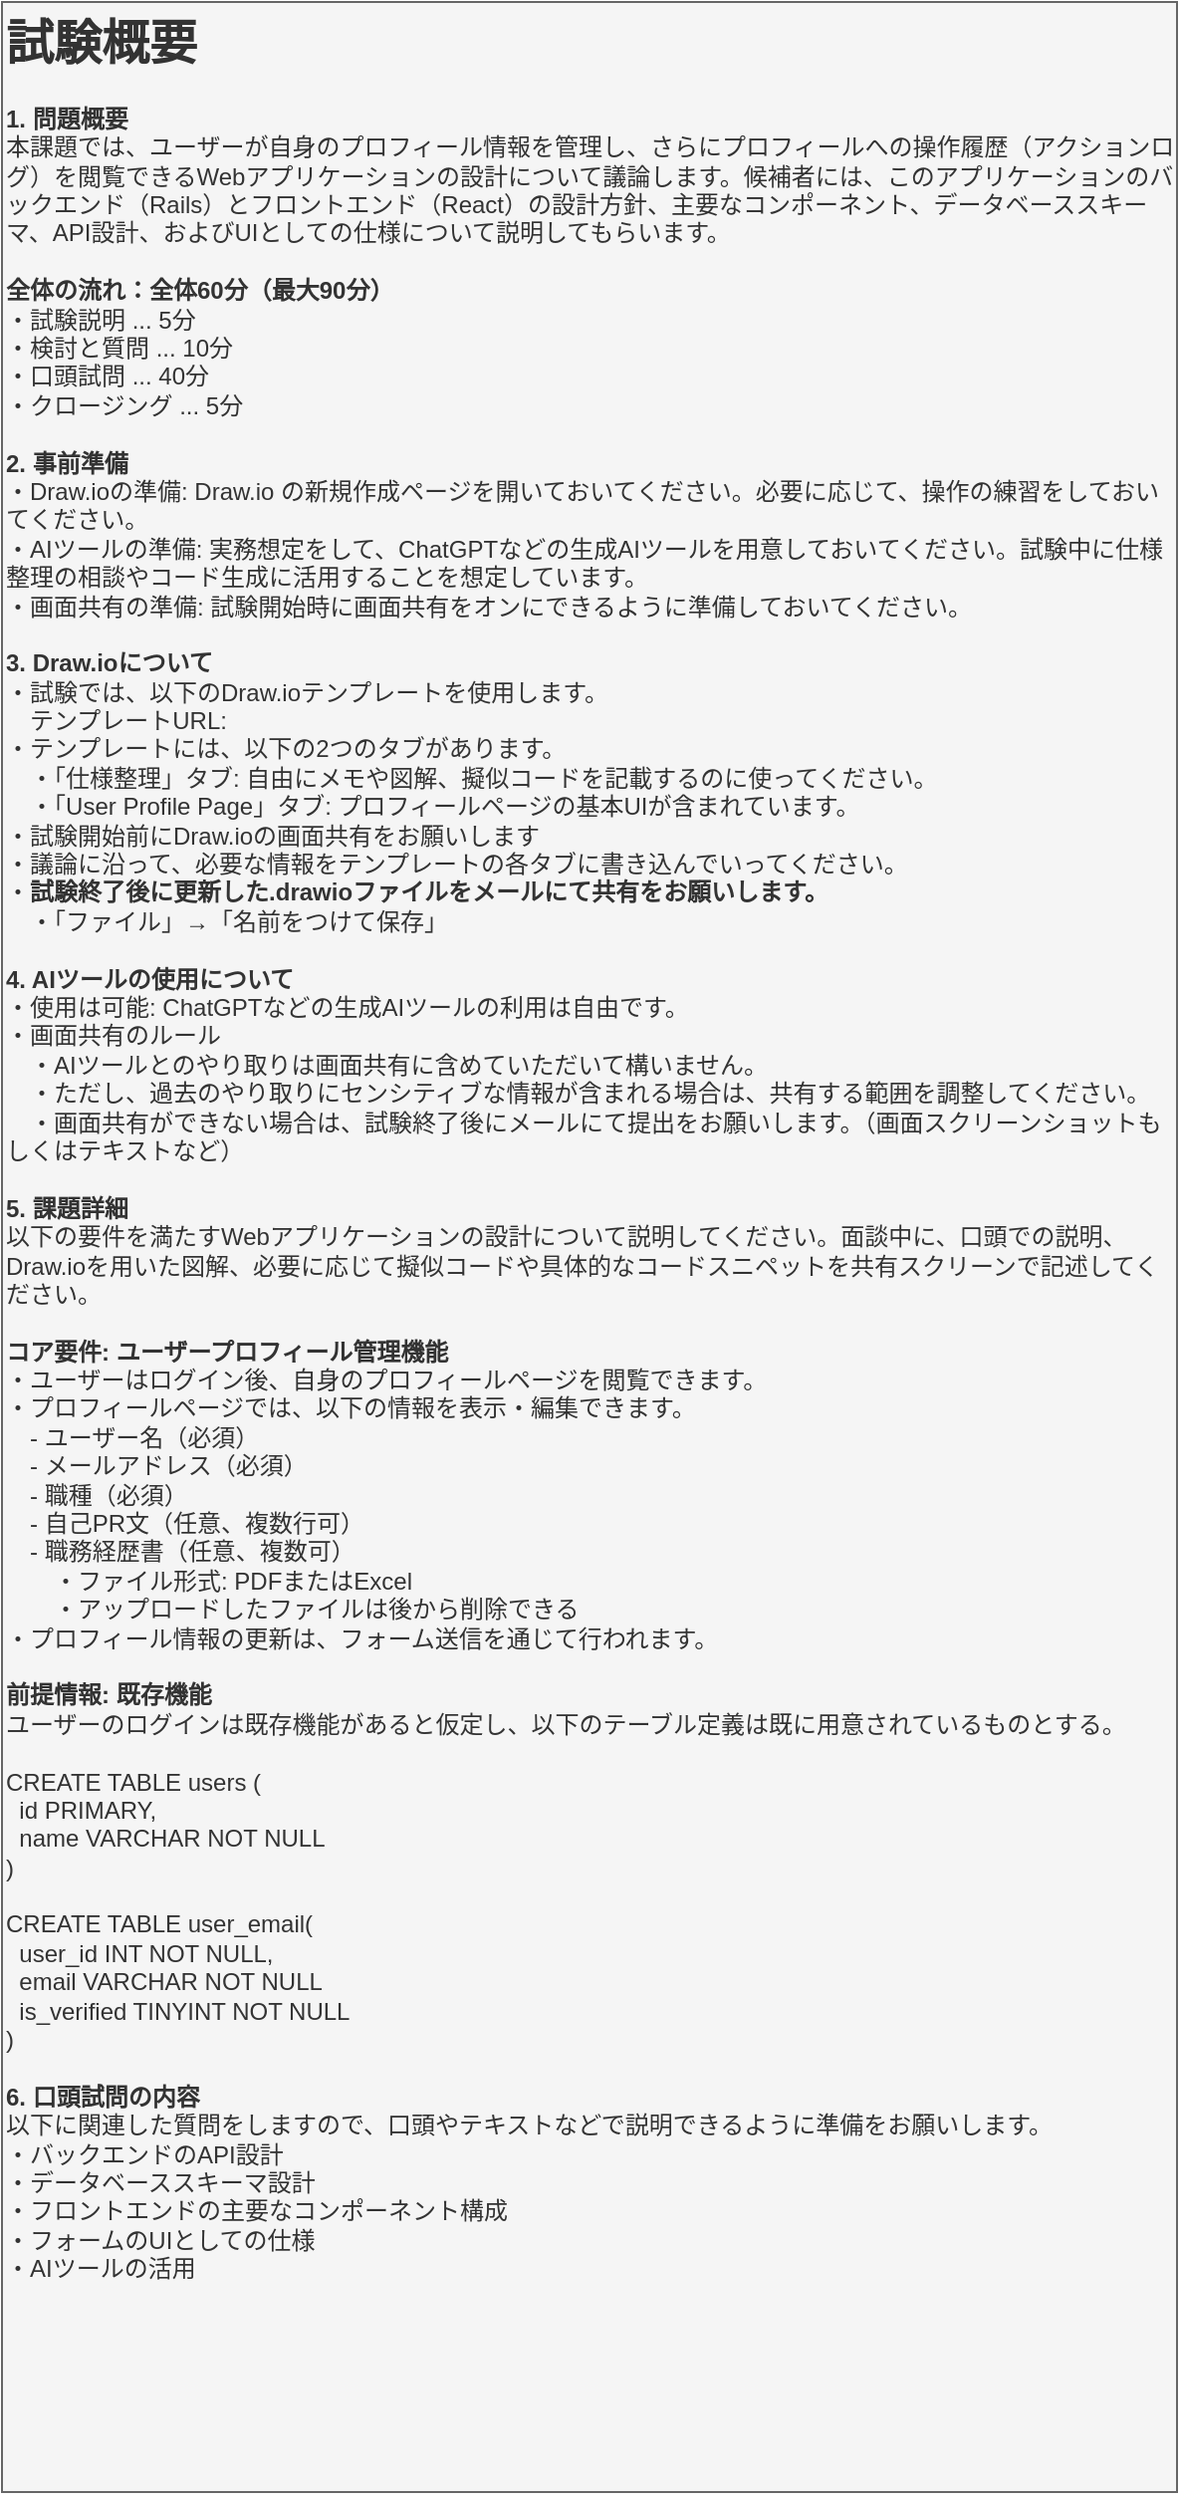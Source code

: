 <mxfile version="28.1.2" pages="3">
  <diagram id="C5RBs43oDa-KdzZeNtuy" name="試験概要">
    <mxGraphModel dx="1019" dy="547" grid="1" gridSize="10" guides="1" tooltips="1" connect="1" arrows="1" fold="1" page="1" pageScale="1" pageWidth="827" pageHeight="1169" math="0" shadow="0">
      <root>
        <mxCell id="WIyWlLk6GJQsqaUBKTNV-0" />
        <mxCell id="WIyWlLk6GJQsqaUBKTNV-1" parent="WIyWlLk6GJQsqaUBKTNV-0" />
        <mxCell id="aGybI54biNBIFPuGLW5Z-0" value="&lt;h1 style=&quot;margin-top: 0px;&quot;&gt;試験概要&lt;/h1&gt;&lt;div&gt;&lt;b&gt;1. 問題概要&lt;/b&gt;&lt;/div&gt;&lt;div&gt;本課題では、ユーザーが自身のプロフィール情報を管理し、さらにプロフィールへの操作履歴（アクションログ）を閲覧できるWebアプリケーションの設計について議論します。候補者には、このアプリケーションのバックエンド（Rails）とフロントエンド（React）の設計方針、主要なコンポーネント、データベーススキーマ、API設計、およびUIとしての仕様について説明してもらいます。&lt;br&gt;&lt;br&gt;&lt;b&gt;全体の流れ：全体60分（最大90分）&lt;br&gt;&lt;/b&gt;・試験説明 ... 5分&lt;br&gt;・検討と質問 ... 10分&lt;br&gt;・口頭試問 ... 40分&lt;br&gt;・クロージング ... 5分&lt;/div&gt;&lt;div&gt;&lt;br&gt;&lt;/div&gt;&lt;div&gt;&lt;b&gt;2. 事前準備&lt;/b&gt;&lt;/div&gt;&lt;div&gt;・Draw.ioの準備: Draw.io の新規作成ページを開いておいてください。必要に応じて、操作の練習をしておいてください。&lt;/div&gt;&lt;div&gt;・AIツールの準備: 実務想定をして、ChatGPTなどの生成AIツールを用意しておいてください。試験中に仕様整理の相談やコード生成に活用することを想定しています。&lt;/div&gt;&lt;div&gt;・画面共有の準備: 試験開始時に画面共有をオンにできるように準備しておいてください。&lt;/div&gt;&lt;div&gt;&lt;br&gt;&lt;b&gt;3. Draw.ioについて&lt;/b&gt;&lt;br&gt;&lt;div&gt;・試験では、以下のDraw.ioテンプレートを使用します。&lt;/div&gt;&lt;div&gt;　テンプレートURL:&amp;nbsp;&lt;/div&gt;&lt;div&gt;・&lt;span style=&quot;background-color: transparent; color: light-dark(rgb(51, 51, 51), rgb(193, 193, 193));&quot;&gt;テンプレートには、以下の2つのタブがあります。&lt;/span&gt;&lt;/div&gt;&lt;div&gt;&lt;div&gt;　・&lt;span style=&quot;background-color: transparent; color: light-dark(rgb(51, 51, 51), rgb(193, 193, 193));&quot;&gt;「仕様整理」タブ: 自由にメモや図解、擬似コードを記載するのに使ってください。&lt;/span&gt;&lt;/div&gt;　・&lt;span style=&quot;background-color: transparent; color: light-dark(rgb(51, 51, 51), rgb(193, 193, 193));&quot;&gt;「&lt;/span&gt;&lt;span style=&quot;background-color: transparent;&quot;&gt;User Profile Page&lt;/span&gt;&lt;span style=&quot;background-color: transparent; color: light-dark(rgb(51, 51, 51), rgb(193, 193, 193));&quot;&gt;」タブ: プロフィールページの基本UIが含まれています。&lt;/span&gt;&lt;/div&gt;&lt;div&gt;&lt;span style=&quot;background-color: transparent; color: light-dark(rgb(51, 51, 51), rgb(193, 193, 193));&quot;&gt;・試験開始前に&lt;/span&gt;&lt;span style=&quot;background-color: transparent; color: light-dark(rgb(51, 51, 51), rgb(193, 193, 193));&quot;&gt;Draw.ioの画面共有をお願いします&lt;/span&gt;&lt;/div&gt;&lt;div&gt;・&lt;span style=&quot;background-color: transparent; color: light-dark(rgb(51, 51, 51), rgb(193, 193, 193));&quot;&gt;議論に沿って、必要な情報をテンプレートの各タブに書き込んでいってください。&lt;br&gt;・&lt;b&gt;試験終了後に更新した.&lt;/b&gt;&lt;/span&gt;&lt;b&gt;&lt;span style=&quot;background-color: transparent;&quot;&gt;drawio&lt;/span&gt;&lt;span style=&quot;background-color: transparent; color: light-dark(rgb(51, 51, 51), rgb(193, 193, 193));&quot;&gt;ファイルをメールにて共有をお願いします。&lt;/span&gt;&lt;/b&gt;&lt;/div&gt;&lt;div&gt;&lt;span style=&quot;background-color: transparent; color: light-dark(rgb(51, 51, 51), rgb(193, 193, 193));&quot;&gt;　・「ファイル」→「名前をつけて保存」&lt;br&gt;&lt;br&gt;&lt;/span&gt;&lt;/div&gt;&lt;b&gt;4. AIツールの使用について&lt;/b&gt;&lt;br&gt;・&lt;span style=&quot;background-color: transparent;&quot;&gt;使用は可能: ChatGPTなどの生成AIツールの利用は自由です。&lt;/span&gt;&lt;div&gt;・画面共有のルール&lt;br&gt;　・AIツールとのやり取りは画面共有に含めていただいて構いません。&lt;br&gt;　・ただし、過去のやり取りにセンシティブな情報が含まれる場合は、共有する範囲を調整してください。&lt;/div&gt;　・画面共有ができない場合は、試験終了後にメールにて提出をお願いします。（画面スクリーンショットもしくはテキストなど）&lt;br&gt;&lt;div&gt;&lt;b&gt;&lt;br class=&quot;Apple-interchange-newline&quot;&gt;5. 課題詳細&lt;/b&gt;&lt;/div&gt;&lt;div&gt;以下の要件を満たすWebアプリケーションの設計について説明してください。面談中に、口頭での説明、Draw.ioを用いた図解、必要に応じて擬似コードや具体的なコードスニペットを共有スクリーンで記述してください。&lt;/div&gt;&lt;div&gt;&lt;br&gt;&lt;/div&gt;&lt;div&gt;&lt;b&gt;コア要件: ユーザープロフィール管理機能&lt;/b&gt;&lt;/div&gt;&lt;div&gt;・ユーザーはログイン後、自身のプロフィールページを閲覧できます。&lt;/div&gt;&lt;div&gt;・プロフィールページでは、以下の情報を表示・編集できます。&lt;/div&gt;&lt;div&gt;　- ユーザー名（必須）&lt;/div&gt;&lt;div&gt;　- メールアドレス（必須）&lt;/div&gt;&lt;div&gt;　- 職種（必須）&lt;/div&gt;&lt;div&gt;　- 自己PR文（任意、複数行可）&lt;/div&gt;&lt;div&gt;　- 職務経歴書（任意、複数可）&lt;/div&gt;&lt;div&gt;　　・ファイル形式: PDFまたはExcel&lt;/div&gt;&lt;div&gt;　　・アップロードしたファイルは後から削除できる&lt;/div&gt;&lt;div&gt;・プロフィール情報の更新は、フォーム送信を通じて行われます。&lt;br&gt;&lt;br&gt;&lt;b&gt;前提情報: 既存機能&lt;/b&gt;&lt;br&gt;ユーザーのログインは既存機能があると仮定し、以下のテーブル定義は既に用意されているものとする。&lt;br&gt;&lt;br&gt;&lt;div&gt;CREATE TABLE users (&lt;/div&gt;&lt;div&gt;&amp;nbsp; id PRIMARY,&lt;/div&gt;&lt;div&gt;&amp;nbsp; name VARCHAR NOT NULL&lt;/div&gt;&lt;div&gt;)&lt;/div&gt;&lt;div&gt;&lt;br&gt;&lt;/div&gt;&lt;div&gt;CREATE TABLE user_email(&lt;/div&gt;&lt;div&gt;&amp;nbsp; user_id INT NOT NULL,&lt;/div&gt;&lt;div&gt;&amp;nbsp; email VARCHAR NOT NULL&lt;/div&gt;&lt;div&gt;&amp;nbsp; is_verified TINYINT NOT NULL&lt;/div&gt;&lt;div&gt;)&lt;/div&gt;&lt;br&gt;&lt;b&gt;6. 口頭試問の内容&lt;br&gt;&lt;/b&gt;以下に関連した質問をしますので、口頭やテキストなどで説明できるように準備をお願いします。&lt;br&gt;&lt;div&gt;・バックエンドのAPI設計&lt;/div&gt;&lt;div&gt;・データベーススキーマ設計&lt;/div&gt;&lt;div&gt;・フロントエンドの主要なコンポーネント構成&lt;br&gt;・&lt;span style=&quot;background-color: transparent; color: light-dark(rgb(51, 51, 51), rgb(193, 193, 193));&quot;&gt;フォームのUIとしての仕様&lt;br&gt;&lt;/span&gt;&lt;span style=&quot;background-color: transparent; color: light-dark(rgb(51, 51, 51), rgb(193, 193, 193));&quot;&gt;・&lt;/span&gt;&lt;span style=&quot;background-color: transparent;&quot;&gt;&lt;/span&gt;&lt;span style=&quot;background-color: transparent;&quot;&gt;AIツールの活用&lt;/span&gt;&lt;/div&gt;&lt;/div&gt;&lt;/div&gt;&lt;div&gt;&lt;br&gt;&lt;/div&gt;" style="text;html=1;whiteSpace=wrap;overflow=hidden;rounded=0;fillColor=#f5f5f5;fontColor=#333333;strokeColor=#666666;" parent="WIyWlLk6GJQsqaUBKTNV-1" vertex="1">
          <mxGeometry x="80" y="80" width="590" height="1250" as="geometry" />
        </mxCell>
      </root>
    </mxGraphModel>
  </diagram>
  <diagram id="DL-vXDK1-uYY52iAVz6u" name="仕様整理">
    <mxGraphModel dx="1584" dy="851" grid="1" gridSize="10" guides="1" tooltips="1" connect="1" arrows="1" fold="1" page="1" pageScale="1" pageWidth="827" pageHeight="1169" math="0" shadow="0">
      <root>
        <mxCell id="0" />
        <mxCell id="1" parent="0" />
        <mxCell id="yjNWj8RgQ7WTDaPsMSxr-6" value="&lt;h1 style=&quot;margin-top: 0px;&quot;&gt;仕様整理&lt;/h1&gt;&lt;div&gt;入力部の仕様（要点）&lt;/div&gt;" style="text;html=1;whiteSpace=wrap;overflow=hidden;rounded=0;fillColor=#f5f5f5;fontColor=#333333;strokeColor=#666666;" parent="1" vertex="1">
          <mxGeometry x="40" y="40" width="440" height="400" as="geometry" />
        </mxCell>
        <mxCell id="fFetwOCJLS78FMropyRP-1" value="&lt;h1 style=&quot;margin-top: 0px;&quot;&gt;仕様メモ&lt;/h1&gt;&lt;div&gt;&lt;div&gt;バックエンドのAPI設計:&lt;br&gt;&lt;br&gt;&lt;/div&gt;&lt;/div&gt;" style="text;html=1;whiteSpace=wrap;overflow=hidden;rounded=0;fillColor=#f5f5f5;fontColor=#333333;strokeColor=#666666;" parent="1" vertex="1">
          <mxGeometry x="520" y="40" width="320" height="1110" as="geometry" />
        </mxCell>
        <mxCell id="XyldVggTUX_Mdkmjazph-1" value="&lt;h1 style=&quot;margin-top: 0px;&quot;&gt;仕様メモ&lt;/h1&gt;&lt;div&gt;&lt;div&gt;データベーススキーマ設計:&amp;nbsp;&lt;br&gt;&lt;br&gt;以下のテーブル定義は既に用意されているものとする。&lt;br&gt;&lt;br&gt;&lt;div&gt;CREATE TABLE users (&lt;/div&gt;&lt;div&gt;&amp;nbsp; id PRIMARY,&lt;/div&gt;&lt;div&gt;&amp;nbsp; name VARCHAR NOT NULL&lt;/div&gt;&lt;div&gt;)&lt;/div&gt;&lt;div&gt;&lt;br&gt;&lt;/div&gt;&lt;div&gt;CREATE TABLE user_email(&lt;/div&gt;&lt;div&gt;&amp;nbsp; user_id INT&amp;nbsp; NOT NULL,&lt;/div&gt;&lt;div&gt;&amp;nbsp; email VARCHAR NOT NULL&lt;/div&gt;&lt;div&gt;&amp;nbsp; is_verified TINYINT NOT NULL&lt;/div&gt;&lt;div&gt;)&lt;/div&gt;&lt;div&gt;&lt;br&gt;&lt;/div&gt;&lt;/div&gt;&lt;/div&gt;" style="text;html=1;whiteSpace=wrap;overflow=hidden;rounded=0;fillColor=#f5f5f5;fontColor=#333333;strokeColor=#666666;" vertex="1" parent="1">
          <mxGeometry x="860" y="40" width="320" height="1110" as="geometry" />
        </mxCell>
        <mxCell id="XyldVggTUX_Mdkmjazph-2" value="&lt;h1 style=&quot;margin-top: 0px;&quot;&gt;仕様メモ&lt;/h1&gt;&lt;div&gt;&lt;div&gt;フロントエンドの主要なコンポーネント構成:&lt;br&gt;&lt;br&gt;&lt;/div&gt;&lt;/div&gt;" style="text;html=1;whiteSpace=wrap;overflow=hidden;rounded=0;fillColor=#f5f5f5;fontColor=#333333;strokeColor=#666666;" vertex="1" parent="1">
          <mxGeometry x="1200" y="40" width="320" height="1110" as="geometry" />
        </mxCell>
      </root>
    </mxGraphModel>
  </diagram>
  <diagram id="profilePage" name="User Profile Page">
    <mxGraphModel dx="1426" dy="766" grid="1" gridSize="10" guides="1" tooltips="1" connect="1" arrows="1" fold="1" page="1" pageScale="1" pageWidth="1920" pageHeight="1080" math="0" shadow="0">
      <root>
        <mxCell id="0" />
        <mxCell id="1" parent="0" />
        <mxCell id="bg" value="" style="rounded=0;whiteSpace=wrap;html=1;fillColor=#FFFFFF;strokeColor=none;" parent="1" vertex="1">
          <mxGeometry width="1200" height="800" as="geometry" />
        </mxCell>
        <mxCell id="header" value="ヘッダー" style="rounded=0;whiteSpace=wrap;html=1;fillColor=#F5F5F5;strokeColor=#CCCCCC;fontSize=16;fontStyle=1;align=left;spacingLeft=16;" parent="1" vertex="1">
          <mxGeometry x="50" y="40" width="1100" height="60" as="geometry" />
        </mxCell>
        <mxCell id="profile_section" value="プロフィール情報セクション" style="rounded=0;whiteSpace=wrap;html=1;fillColor=#FFFFFF;strokeColor=#CCCCCC;align=left;spacingLeft=12;fontSize=14;" parent="1" vertex="1">
          <mxGeometry x="50" y="120" width="1100" height="640" as="geometry" />
        </mxCell>
        <mxCell id="section_title" value="ユーザープロフィール" style="rounded=0;whiteSpace=wrap;html=1;fillColor=none;strokeColor=none;fontSize=18;fontStyle=1;" parent="1" vertex="1">
          <mxGeometry x="70" y="140" width="300" height="30" as="geometry" />
        </mxCell>
        <mxCell id="label_username" value="ユーザー名（必須）" style="text;strokeColor=none;fillColor=none;align=left;verticalAlign=middle;fontSize=13;" parent="1" vertex="1">
          <mxGeometry x="70" y="190" width="200" height="24" as="geometry" />
        </mxCell>
        <mxCell id="input_username" value="" style="rounded=0;whiteSpace=wrap;html=1;fillColor=#FFFFFF;strokeColor=#BDBDBD;" parent="1" vertex="1">
          <mxGeometry x="280" y="185" width="500" height="34" as="geometry" />
        </mxCell>
        <mxCell id="hint_username" value="フルネームを入力" style="text;strokeColor=none;fillColor=none;align=left;verticalAlign=top;fontSize=11;fontColor=#888888;" parent="1" vertex="1">
          <mxGeometry x="280" y="222" width="500" height="16" as="geometry" />
        </mxCell>
        <mxCell id="label_email" value="メールアドレス（編集不可）" style="text;strokeColor=none;fillColor=none;align=left;verticalAlign=middle;fontSize=13;" parent="1" vertex="1">
          <mxGeometry x="70" y="250" width="200" height="24" as="geometry" />
        </mxCell>
        <mxCell id="input_email" value="user@example.com" style="rounded=0;whiteSpace=wrap;html=1;fillColor=#FAFAFA;strokeColor=#BDBDBD;fontColor=#666666;" parent="1" vertex="1">
          <mxGeometry x="280" y="245" width="500" height="34" as="geometry" />
        </mxCell>
        <mxCell id="badge_readonly" value="読み取り専用" style="rounded=0;whiteSpace=wrap;html=1;fillColor=#EEEEEE;strokeColor=#BDBDBD;fontSize=10;" parent="1" vertex="1">
          <mxGeometry x="790" y="245" width="90" height="24" as="geometry" />
        </mxCell>
        <mxCell id="label_occupation" value="職種（選択式）" style="text;strokeColor=none;fillColor=none;align=left;verticalAlign=middle;fontSize=13;" parent="1" vertex="1">
          <mxGeometry x="70" y="310" width="200" height="24" as="geometry" />
        </mxCell>
        <mxCell id="select_occupation" value="▼ エンジニア / デザイナー / PM ..." style="rounded=0;whiteSpace=wrap;html=1;fillColor=#FFFFFF;strokeColor=#BDBDBD;align=left;spacingLeft=10;" parent="1" vertex="1">
          <mxGeometry x="280" y="305" width="500" height="34" as="geometry" />
        </mxCell>
        <mxCell id="label_pr" value="自己PR（複数行入力）" style="text;strokeColor=none;fillColor=none;align=left;verticalAlign=middle;fontSize=13;" parent="1" vertex="1">
          <mxGeometry x="70" y="370" width="200" height="24" as="geometry" />
        </mxCell>
        <mxCell id="textarea_pr" value="実績やスキル、志向などを記入してください。" style="rounded=0;whiteSpace=wrap;html=1;fillColor=#FFFFFF;strokeColor=#BDBDBD;align=left;verticalAlign=top;spacingLeft=10;spacingTop=8;" parent="1" vertex="1">
          <mxGeometry x="280" y="365" width="730" height="120" as="geometry" />
        </mxCell>
        <mxCell id="label_resume" value="職務経歴書（PDF/Excelアップロード）" style="text;strokeColor=none;fillColor=none;align=left;verticalAlign=middle;fontSize=13;" parent="1" vertex="1">
          <mxGeometry x="70" y="510" width="260" height="24" as="geometry" />
        </mxCell>
        <mxCell id="upload_box" value="ファイルを選択（.pdf, .xls, .xlsx）" style="rounded=0;whiteSpace=wrap;html=1;fillColor=#FFFFFF;strokeColor=#BDBDBD;align=center;dashed=1;dashPattern=4 4;" parent="1" vertex="1">
          <mxGeometry x="340" y="505" width="430" height="60" as="geometry" />
        </mxCell>
        <mxCell id="upload_hint" value="最大10MB。複数ファイル可（任意）。" style="text;strokeColor=none;fillColor=none;align=left;verticalAlign=top;fontSize=11;fontColor=#888888;" parent="1" vertex="1">
          <mxGeometry x="340" y="570" width="430" height="16" as="geometry" />
        </mxCell>
        <mxCell id="btn_cancel" value="キャンセル" style="rounded=0;whiteSpace=wrap;html=1;fillColor=#EEEEEE;strokeColor=#BDBDBD;align=center;" parent="1" vertex="1">
          <mxGeometry x="920" y="650" width="100" height="40" as="geometry" />
        </mxCell>
        <mxCell id="btn_save" value="保存" style="rounded=0;whiteSpace=wrap;html=1;fillColor=#1976D2;fontColor=#FFFFFF;strokeColor=#1565C0;align=center;fontStyle=1;" parent="1" vertex="1">
          <mxGeometry x="1030" y="650" width="120" height="40" as="geometry" />
        </mxCell>
        <mxCell id="required_note" value="※ 必須項目はラベルに（必須）を表示し、未入力時は即時にエラーメッセージを表示" style="text;strokeColor=none;fillColor=none;align=left;verticalAlign=top;fontSize=11;fontColor=#888888;" parent="1" vertex="1">
          <mxGeometry x="70" y="700" width="900" height="20" as="geometry" />
        </mxCell>
      </root>
    </mxGraphModel>
  </diagram>
</mxfile>
